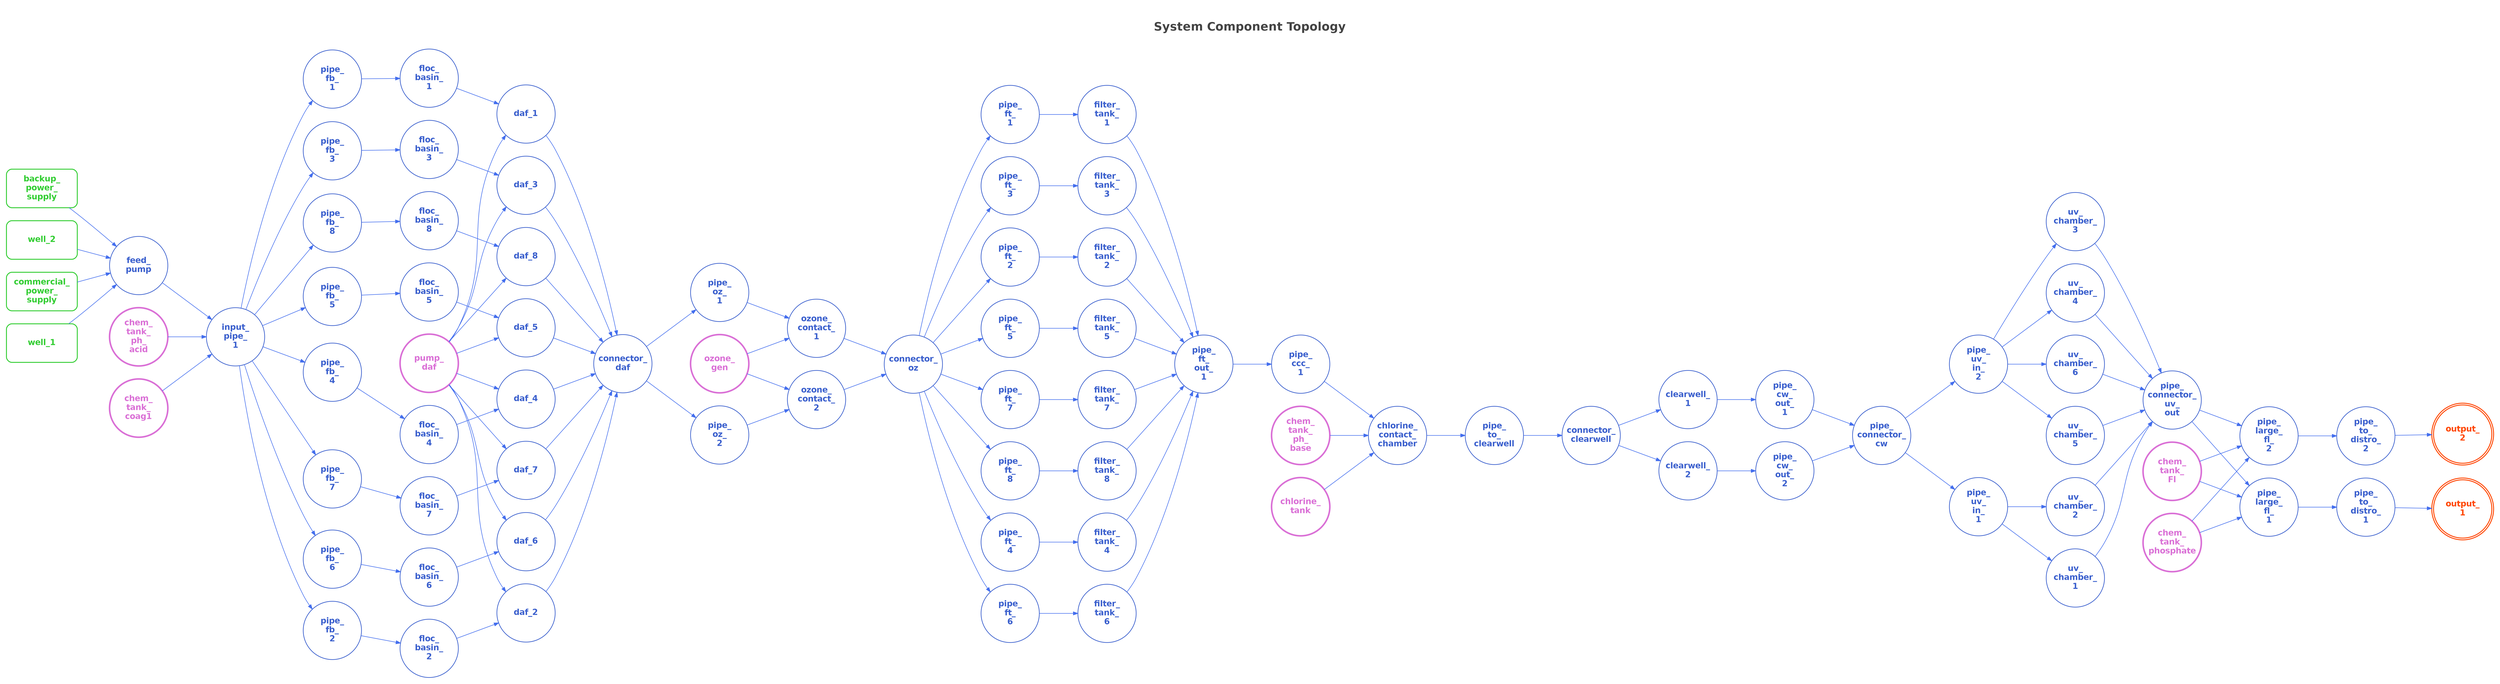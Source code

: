 strict digraph  {
	graph [center=true,
		concentrate=true,
		directed=True,
		fontcolor="#444444",
		fontname="Helvetica-Bold",
		fontsize=26,
		forcelabels=true,
		label=< <BR/>System Component Topology<BR/> >,
		labelloc=t,
		nodesep=0.4,
		pad=0.2,
		rankdir=LR,
		ranksep="1.0 equally",
		resolution=200,
		smoothing=graph_dist,
		splines=spline
	];
	node [color=royalblue3,
		fillcolor=white,
		fixedsize=true,
		fontcolor=royalblue3,
		fontname="Helvetica-Bold",
		fontsize=18,
		height=1.8,
		label="\N",
		penwidth=1.5,
		shape=circle,
		style="rounded,filled",
		width=1.8,
		xlp="0, 0"
	];
	edge [arrowhead=normal,
		arrowsize=1.0,
		color=royalblue2,
		penwidth=1.2,
		style=bold
	];
	clearwell_1	 [label="clearwell_
1"];
	pipe_cw_out_1	 [label="pipe_
cw_
out_
1"];
	clearwell_1 -> pipe_cw_out_1;
	uv_chamber_6	 [label="uv_
chamber_
6"];
	pipe_connector_uv_out	 [label="pipe_
connector_
uv_
out"];
	uv_chamber_6 -> pipe_connector_uv_out;
	uv_chamber_5	 [label="uv_
chamber_
5"];
	uv_chamber_5 -> pipe_connector_uv_out;
	clearwell_2	 [label="clearwell_
2"];
	pipe_cw_out_2	 [label="pipe_
cw_
out_
2"];
	clearwell_2 -> pipe_cw_out_2;
	uv_chamber_3	 [label="uv_
chamber_
3"];
	uv_chamber_3 -> pipe_connector_uv_out;
	uv_chamber_2	 [label="uv_
chamber_
2"];
	uv_chamber_2 -> pipe_connector_uv_out;
	uv_chamber_1	 [label="uv_
chamber_
1"];
	uv_chamber_1 -> pipe_connector_uv_out;
	pipe_fb_8	 [label="pipe_
fb_
8"];
	floc_basin_8	 [label="floc_
basin_
8"];
	pipe_fb_8 -> floc_basin_8;
	pipe_fb_7	 [label="pipe_
fb_
7"];
	floc_basin_7	 [label="floc_
basin_
7"];
	pipe_fb_7 -> floc_basin_7;
	pipe_fb_6	 [label="pipe_
fb_
6"];
	floc_basin_6	 [label="floc_
basin_
6"];
	pipe_fb_6 -> floc_basin_6;
	pipe_fb_5	 [label="pipe_
fb_
5"];
	floc_basin_5	 [label="floc_
basin_
5"];
	pipe_fb_5 -> floc_basin_5;
	pipe_fb_4	 [label="pipe_
fb_
4"];
	floc_basin_4	 [label="floc_
basin_
4"];
	pipe_fb_4 -> floc_basin_4;
	pipe_fb_3	 [label="pipe_
fb_
3"];
	floc_basin_3	 [label="floc_
basin_
3"];
	pipe_fb_3 -> floc_basin_3;
	pipe_fb_2	 [label="pipe_
fb_
2"];
	floc_basin_2	 [label="floc_
basin_
2"];
	pipe_fb_2 -> floc_basin_2;
	pipe_fb_1	 [label="pipe_
fb_
1"];
	floc_basin_1	 [label="floc_
basin_
1"];
	pipe_fb_1 -> floc_basin_1;
	backup_power_supply	 [color=limegreen,
		fontcolor=limegreen,
		height=1.2,
		label="backup_
power_
supply",
		penwidth=2.0,
		shape=rect,
		width=2.2];
	feed_pump	 [label="feed_
pump"];
	backup_power_supply -> feed_pump;
	filter_tank_1	 [label="filter_
tank_
1"];
	pipe_ft_out_1	 [label="pipe_
ft_
out_
1"];
	filter_tank_1 -> pipe_ft_out_1;
	pipe_ccc_1	 [label="pipe_
ccc_
1"];
	pipe_ft_out_1 -> pipe_ccc_1;
	filter_tank_3	 [label="filter_
tank_
3"];
	filter_tank_3 -> pipe_ft_out_1;
	filter_tank_2	 [label="filter_
tank_
2"];
	filter_tank_2 -> pipe_ft_out_1;
	filter_tank_5	 [label="filter_
tank_
5"];
	filter_tank_5 -> pipe_ft_out_1;
	pipe_oz_2	 [label="pipe_
oz_
2"];
	ozone_contact_2	 [label="ozone_
contact_
2"];
	pipe_oz_2 -> ozone_contact_2;
	filter_tank_7	 [label="filter_
tank_
7"];
	filter_tank_7 -> pipe_ft_out_1;
	ozone_gen	 [color=orchid,
		fontcolor=orchid,
		label="ozone_
gen",
		penwidth=3.5,
		rank=dependency];
	ozone_gen -> ozone_contact_2;
	ozone_contact_1	 [label="ozone_
contact_
1"];
	ozone_gen -> ozone_contact_1;
	filter_tank_8	 [label="filter_
tank_
8"];
	filter_tank_8 -> pipe_ft_out_1;
	chem_tank_Fl	 [color=orchid,
		fontcolor=orchid,
		label="chem_
tank_
Fl",
		penwidth=3.5,
		rank=dependency];
	pipe_large_fl_2	 [label="pipe_
large_
fl_
2"];
	chem_tank_Fl -> pipe_large_fl_2;
	pipe_large_fl_1	 [label="pipe_
large_
fl_
1"];
	chem_tank_Fl -> pipe_large_fl_1;
	uv_chamber_4	 [label="uv_
chamber_
4"];
	uv_chamber_4 -> pipe_connector_uv_out;
	pipe_to_distro_2	 [label="pipe_
to_
distro_
2"];
	pipe_large_fl_2 -> pipe_to_distro_2;
	pipe_to_distro_1	 [label="pipe_
to_
distro_
1"];
	pipe_large_fl_1 -> pipe_to_distro_1;
	output_1	 [color=orangered,
		fontcolor=orangered,
		label="output_
1",
		penwidth=2.0,
		rank=sink,
		shape=doublecircle];
	daf_1	 [label=daf_1];
	connector_daf	 [label="connector_
daf"];
	daf_1 -> connector_daf;
	pipe_ft_4	 [label="pipe_
ft_
4"];
	filter_tank_4	 [label="filter_
tank_
4"];
	pipe_ft_4 -> filter_tank_4;
	daf_3	 [label=daf_3];
	daf_3 -> connector_daf;
	daf_8	 [label=daf_8];
	floc_basin_8 -> daf_8;
	daf_5	 [label=daf_5];
	daf_5 -> connector_daf;
	daf_4	 [label=daf_4];
	daf_4 -> connector_daf;
	daf_7	 [label=daf_7];
	daf_7 -> connector_daf;
	daf_6	 [label=daf_6];
	daf_6 -> connector_daf;
	floc_basin_3 -> daf_3;
	daf_2	 [label=daf_2];
	floc_basin_2 -> daf_2;
	floc_basin_1 -> daf_1;
	floc_basin_7 -> daf_7;
	floc_basin_6 -> daf_6;
	floc_basin_5 -> daf_5;
	floc_basin_4 -> daf_4;
	connector_daf -> pipe_oz_2;
	pipe_oz_1	 [label="pipe_
oz_
1"];
	connector_daf -> pipe_oz_1;
	output_2	 [color=orangered,
		fontcolor=orangered,
		label="output_
2",
		penwidth=2.0,
		rank=sink,
		shape=doublecircle];
	chem_tank_ph_acid	 [color=orchid,
		fontcolor=orchid,
		label="chem_
tank_
ph_
acid",
		penwidth=3.5,
		rank=dependency];
	input_pipe_1	 [label="input_
pipe_
1"];
	chem_tank_ph_acid -> input_pipe_1;
	connector_oz	 [label="connector_
oz"];
	ozone_contact_2 -> connector_oz;
	ozone_contact_1 -> connector_oz;
	pipe_ft_2	 [label="pipe_
ft_
2"];
	pipe_ft_2 -> filter_tank_2;
	chem_tank_ph_base	 [color=orchid,
		fontcolor=orchid,
		label="chem_
tank_
ph_
base",
		penwidth=3.5,
		rank=dependency];
	chlorine_contact_chamber	 [label="chlorine_
contact_
chamber"];
	chem_tank_ph_base -> chlorine_contact_chamber;
	well_2	 [color=limegreen,
		fontcolor=limegreen,
		height=1.2,
		label=well_2,
		penwidth=2.0,
		shape=rect,
		width=2.2];
	well_2 -> feed_pump;
	pipe_connector_cw	 [label="pipe_
connector_
cw"];
	pipe_cw_out_1 -> pipe_connector_cw;
	pipe_cw_out_2 -> pipe_connector_cw;
	pipe_to_clearwell	 [label="pipe_
to_
clearwell"];
	connector_clearwell	 [label="connector_
clearwell"];
	pipe_to_clearwell -> connector_clearwell;
	connector_clearwell -> clearwell_1;
	connector_clearwell -> clearwell_2;
	pipe_connector_uv_out -> pipe_large_fl_2;
	pipe_connector_uv_out -> pipe_large_fl_1;
	chem_tank_coag1	 [color=orchid,
		fontcolor=orchid,
		label="chem_
tank_
coag1",
		penwidth=3.5,
		rank=dependency];
	chem_tank_coag1 -> input_pipe_1;
	feed_pump -> input_pipe_1;
	pipe_ft_7	 [label="pipe_
ft_
7"];
	pipe_ft_7 -> filter_tank_7;
	chem_tank_phosphate	 [color=orchid,
		fontcolor=orchid,
		label="chem_
tank_
phosphate",
		penwidth=3.5,
		rank=dependency];
	chem_tank_phosphate -> pipe_large_fl_2;
	chem_tank_phosphate -> pipe_large_fl_1;
	pipe_ft_5	 [label="pipe_
ft_
5"];
	pipe_ft_5 -> filter_tank_5;
	daf_2 -> connector_daf;
	filter_tank_6	 [label="filter_
tank_
6"];
	filter_tank_6 -> pipe_ft_out_1;
	pipe_ft_8	 [label="pipe_
ft_
8"];
	pipe_ft_8 -> filter_tank_8;
	pipe_ft_1	 [label="pipe_
ft_
1"];
	pipe_ft_1 -> filter_tank_1;
	input_pipe_1 -> pipe_fb_8;
	input_pipe_1 -> pipe_fb_7;
	input_pipe_1 -> pipe_fb_6;
	input_pipe_1 -> pipe_fb_5;
	input_pipe_1 -> pipe_fb_4;
	input_pipe_1 -> pipe_fb_3;
	input_pipe_1 -> pipe_fb_2;
	input_pipe_1 -> pipe_fb_1;
	chlorine_contact_chamber -> pipe_to_clearwell;
	pipe_to_distro_2 -> output_2;
	pipe_to_distro_1 -> output_1;
	commercial_power_supply	 [color=limegreen,
		fontcolor=limegreen,
		height=1.2,
		label="commercial_
power_
supply",
		penwidth=2.0,
		shape=rect,
		width=2.2];
	commercial_power_supply -> feed_pump;
	pipe_ft_3	 [label="pipe_
ft_
3"];
	pipe_ft_3 -> filter_tank_3;
	pump_daf	 [color=orchid,
		fontcolor=orchid,
		label="pump_
daf",
		penwidth=3.5,
		rank=dependency];
	pump_daf -> daf_1;
	pump_daf -> daf_3;
	pump_daf -> daf_5;
	pump_daf -> daf_4;
	pump_daf -> daf_7;
	pump_daf -> daf_6;
	pump_daf -> daf_2;
	pump_daf -> daf_8;
	pipe_uv_in_1	 [label="pipe_
uv_
in_
1"];
	pipe_uv_in_1 -> uv_chamber_2;
	pipe_uv_in_1 -> uv_chamber_1;
	pipe_uv_in_2	 [label="pipe_
uv_
in_
2"];
	pipe_uv_in_2 -> uv_chamber_6;
	pipe_uv_in_2 -> uv_chamber_5;
	pipe_uv_in_2 -> uv_chamber_3;
	pipe_uv_in_2 -> uv_chamber_4;
	connector_oz -> pipe_ft_4;
	connector_oz -> pipe_ft_2;
	connector_oz -> pipe_ft_7;
	connector_oz -> pipe_ft_5;
	connector_oz -> pipe_ft_8;
	connector_oz -> pipe_ft_1;
	connector_oz -> pipe_ft_3;
	pipe_ft_6	 [label="pipe_
ft_
6"];
	connector_oz -> pipe_ft_6;
	well_1	 [color=limegreen,
		fontcolor=limegreen,
		height=1.2,
		label=well_1,
		penwidth=2.0,
		shape=rect,
		width=2.2];
	well_1 -> feed_pump;
	pipe_ccc_1 -> chlorine_contact_chamber;
	pipe_ft_6 -> filter_tank_6;
	daf_8 -> connector_daf;
	pipe_connector_cw -> pipe_uv_in_1;
	pipe_connector_cw -> pipe_uv_in_2;
	chlorine_tank	 [color=orchid,
		fontcolor=orchid,
		label="chlorine_
tank",
		penwidth=3.5,
		rank=dependency];
	chlorine_tank -> chlorine_contact_chamber;
	pipe_oz_1 -> ozone_contact_1;
	filter_tank_4 -> pipe_ft_out_1;
}
